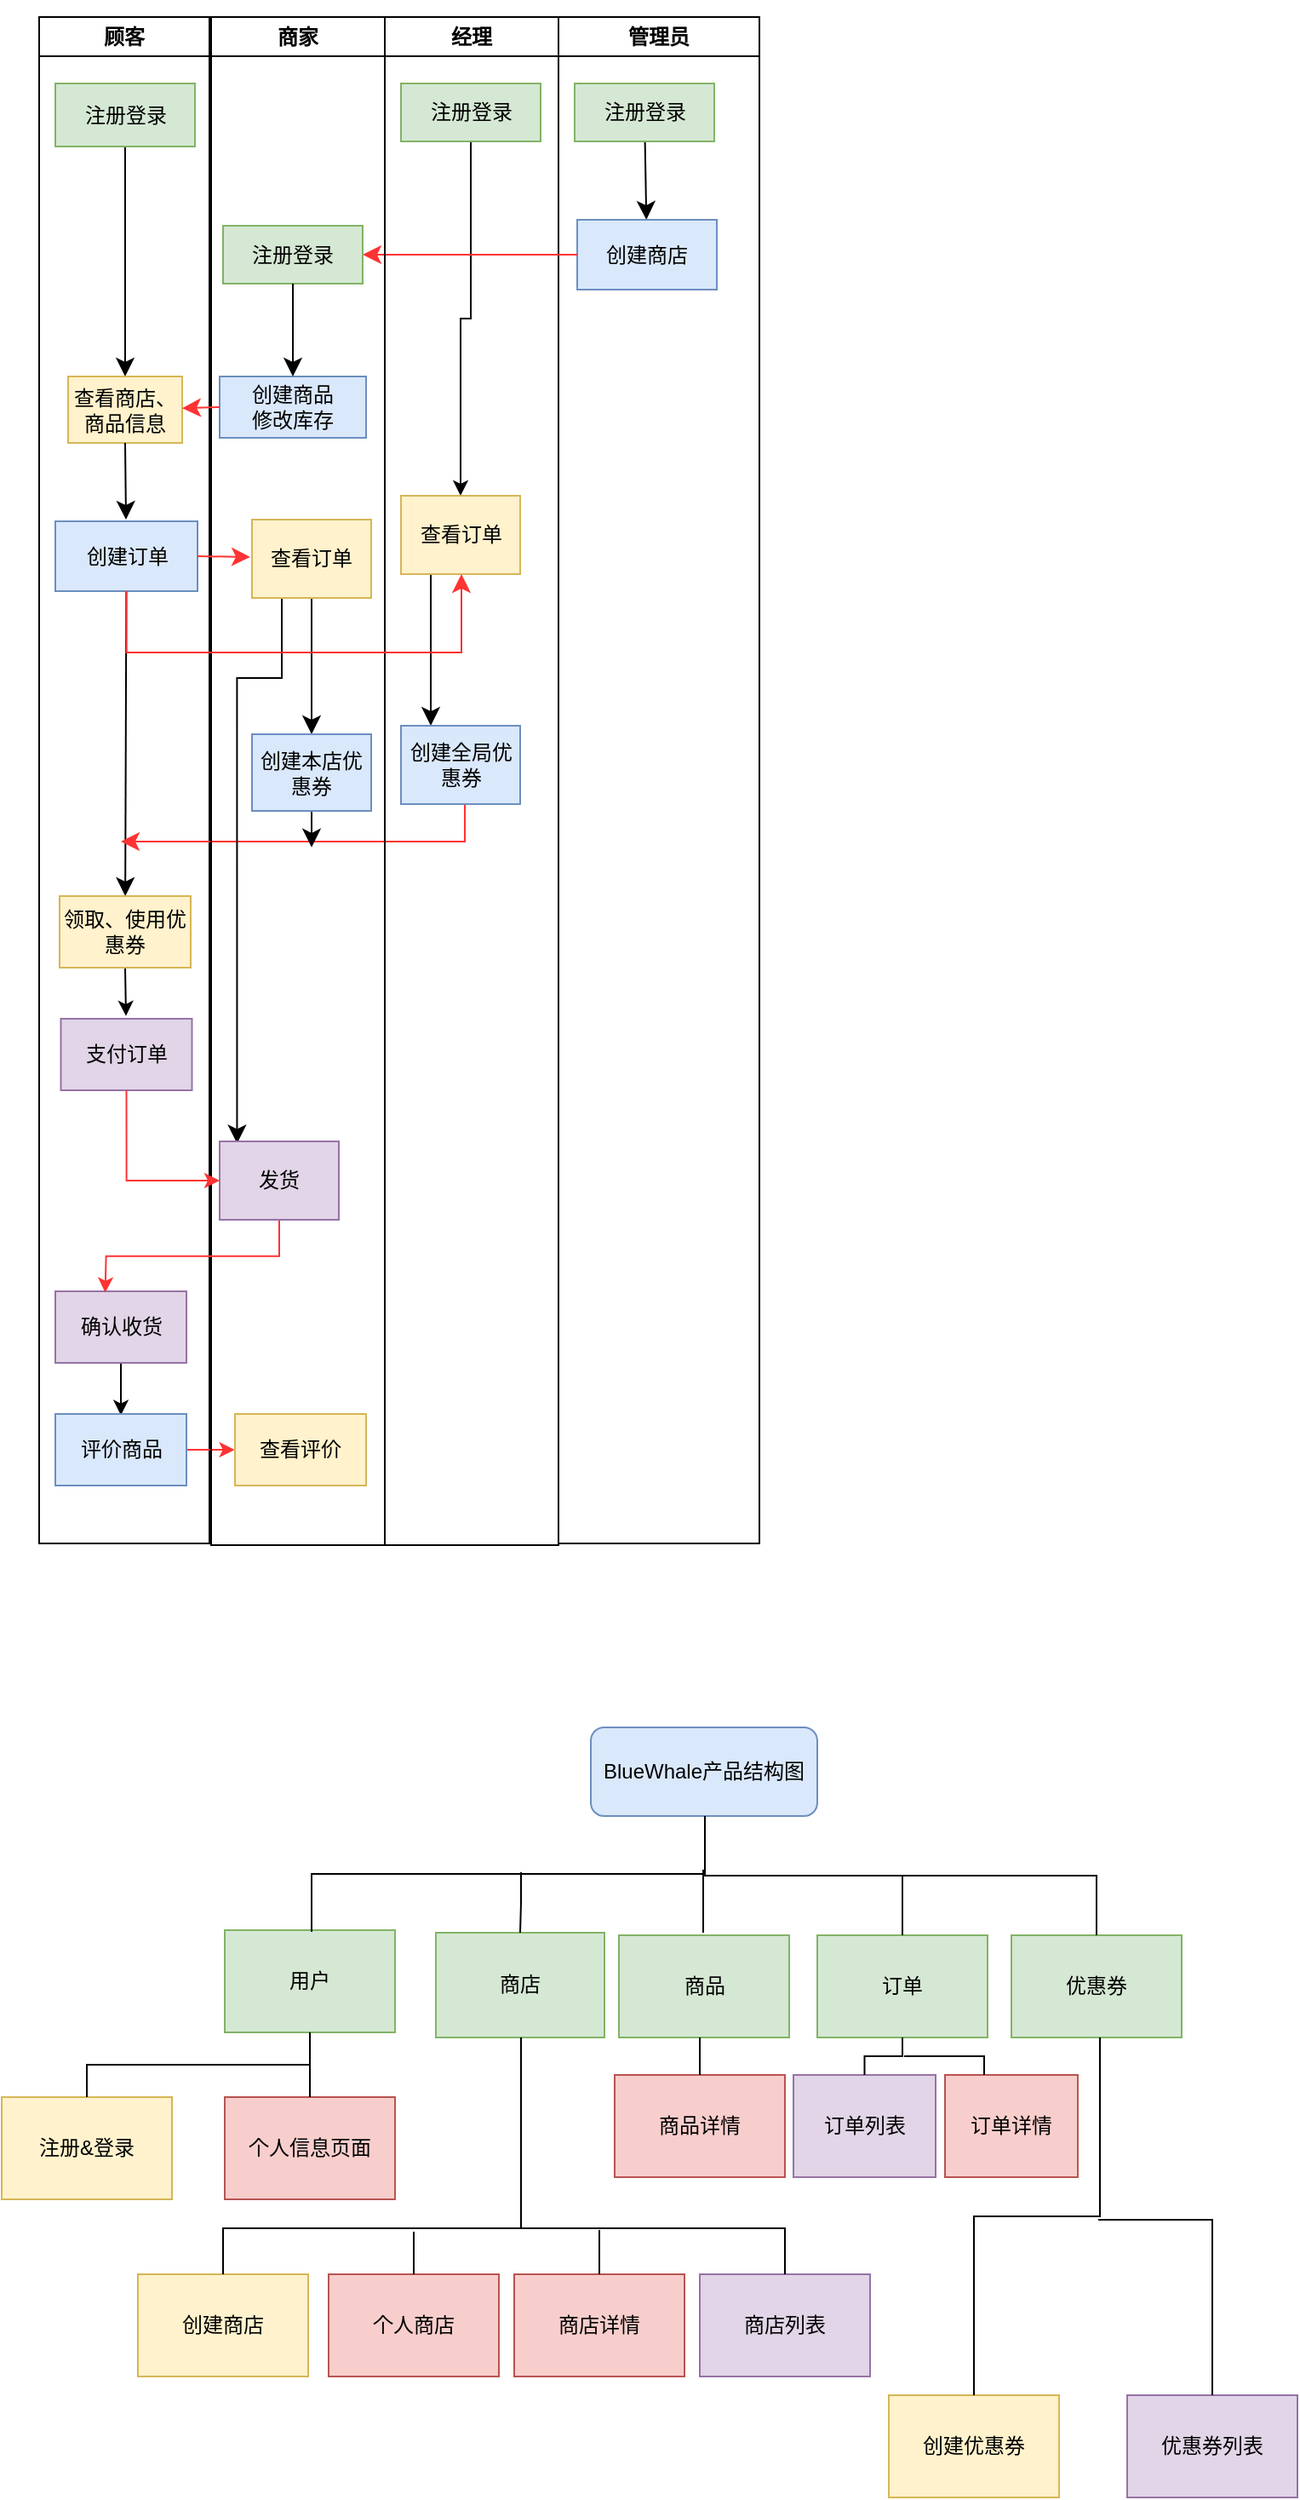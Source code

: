 <mxfile version="24.3.0" type="github">
  <diagram name="第 1 页" id="Z2feuIrGMQaKYotuqINe">
    <mxGraphModel dx="1402" dy="935" grid="0" gridSize="10" guides="1" tooltips="1" connect="1" arrows="1" fold="1" page="0" pageScale="1" pageWidth="827" pageHeight="1169" math="0" shadow="0">
      <root>
        <mxCell id="0" />
        <mxCell id="1" parent="0" />
        <mxCell id="YAOU13rI1jtthDPteihQ-1" value="顾客" style="swimlane;whiteSpace=wrap;html=1;" parent="1" vertex="1">
          <mxGeometry x="-303" y="-278" width="100" height="896" as="geometry" />
        </mxCell>
        <mxCell id="YAOU13rI1jtthDPteihQ-42" value="" style="edgeStyle=none;curved=1;rounded=0;orthogonalLoop=1;jettySize=auto;html=1;fontSize=12;startSize=8;endSize=8;" parent="YAOU13rI1jtthDPteihQ-1" source="YAOU13rI1jtthDPteihQ-11" target="YAOU13rI1jtthDPteihQ-41" edge="1">
          <mxGeometry relative="1" as="geometry" />
        </mxCell>
        <mxCell id="YAOU13rI1jtthDPteihQ-11" value="注册登录" style="rounded=0;whiteSpace=wrap;html=1;fillColor=#d5e8d4;strokeColor=#82b366;" parent="YAOU13rI1jtthDPteihQ-1" vertex="1">
          <mxGeometry x="9.5" y="39" width="82" height="37" as="geometry" />
        </mxCell>
        <mxCell id="YAOU13rI1jtthDPteihQ-41" value="查看商店、商品信息" style="rounded=0;whiteSpace=wrap;html=1;fillColor=#fff2cc;strokeColor=#d6b656;" parent="YAOU13rI1jtthDPteihQ-1" vertex="1">
          <mxGeometry x="17" y="211" width="67" height="39" as="geometry" />
        </mxCell>
        <mxCell id="YAOU13rI1jtthDPteihQ-68" value="" style="edgeStyle=none;curved=1;rounded=0;orthogonalLoop=1;jettySize=auto;html=1;fontSize=12;startSize=8;endSize=8;" parent="YAOU13rI1jtthDPteihQ-1" source="YAOU13rI1jtthDPteihQ-46" target="YAOU13rI1jtthDPteihQ-67" edge="1">
          <mxGeometry relative="1" as="geometry" />
        </mxCell>
        <mxCell id="YAOU13rI1jtthDPteihQ-46" value="创建订单" style="rounded=0;whiteSpace=wrap;html=1;fillColor=#dae8fc;strokeColor=#6c8ebf;" parent="YAOU13rI1jtthDPteihQ-1" vertex="1">
          <mxGeometry x="9.5" y="296" width="83.5" height="41" as="geometry" />
        </mxCell>
        <mxCell id="d0WVinOz0NllohWS_fRl-2" style="edgeStyle=orthogonalEdgeStyle;rounded=0;orthogonalLoop=1;jettySize=auto;html=1;exitX=0.5;exitY=1;exitDx=0;exitDy=0;" edge="1" parent="YAOU13rI1jtthDPteihQ-1" source="YAOU13rI1jtthDPteihQ-67">
          <mxGeometry relative="1" as="geometry">
            <mxPoint x="51" y="586.4" as="targetPoint" />
          </mxGeometry>
        </mxCell>
        <mxCell id="YAOU13rI1jtthDPteihQ-67" value="领取、使用优惠券" style="whiteSpace=wrap;html=1;rounded=0;fillColor=#fff2cc;strokeColor=#d6b656;" parent="YAOU13rI1jtthDPteihQ-1" vertex="1">
          <mxGeometry x="12" y="516" width="77" height="42" as="geometry" />
        </mxCell>
        <mxCell id="d0WVinOz0NllohWS_fRl-11" value="支付订单" style="whiteSpace=wrap;html=1;rounded=0;fillColor=#e1d5e7;strokeColor=#9673a6;" vertex="1" parent="YAOU13rI1jtthDPteihQ-1">
          <mxGeometry x="12.75" y="588" width="77" height="42" as="geometry" />
        </mxCell>
        <mxCell id="d0WVinOz0NllohWS_fRl-17" style="edgeStyle=orthogonalEdgeStyle;rounded=0;orthogonalLoop=1;jettySize=auto;html=1;exitX=0.5;exitY=1;exitDx=0;exitDy=0;" edge="1" parent="YAOU13rI1jtthDPteihQ-1" source="d0WVinOz0NllohWS_fRl-16">
          <mxGeometry relative="1" as="geometry">
            <mxPoint x="48" y="820.8" as="targetPoint" />
          </mxGeometry>
        </mxCell>
        <mxCell id="d0WVinOz0NllohWS_fRl-16" value="确认收货" style="whiteSpace=wrap;html=1;rounded=0;fillColor=#e1d5e7;strokeColor=#9673a6;" vertex="1" parent="YAOU13rI1jtthDPteihQ-1">
          <mxGeometry x="9.5" y="748" width="77" height="42" as="geometry" />
        </mxCell>
        <mxCell id="d0WVinOz0NllohWS_fRl-33" style="edgeStyle=orthogonalEdgeStyle;rounded=0;orthogonalLoop=1;jettySize=auto;html=1;exitX=1;exitY=0.5;exitDx=0;exitDy=0;strokeColor=#FF3333;" edge="1" parent="YAOU13rI1jtthDPteihQ-1" source="d0WVinOz0NllohWS_fRl-29">
          <mxGeometry relative="1" as="geometry">
            <mxPoint x="114.8" y="841" as="targetPoint" />
          </mxGeometry>
        </mxCell>
        <mxCell id="d0WVinOz0NllohWS_fRl-29" value="评价商品" style="whiteSpace=wrap;html=1;rounded=0;fillColor=#dae8fc;strokeColor=#6c8ebf;" vertex="1" parent="YAOU13rI1jtthDPteihQ-1">
          <mxGeometry x="9.5" y="820" width="77" height="42" as="geometry" />
        </mxCell>
        <mxCell id="YAOU13rI1jtthDPteihQ-5" value="经理" style="swimlane;whiteSpace=wrap;html=1;" parent="1" vertex="1">
          <mxGeometry x="-100" y="-278" width="102" height="897" as="geometry" />
        </mxCell>
        <mxCell id="d0WVinOz0NllohWS_fRl-35" style="edgeStyle=orthogonalEdgeStyle;rounded=0;orthogonalLoop=1;jettySize=auto;html=1;exitX=0.5;exitY=1;exitDx=0;exitDy=0;entryX=0.5;entryY=0;entryDx=0;entryDy=0;" edge="1" parent="YAOU13rI1jtthDPteihQ-5" source="YAOU13rI1jtthDPteihQ-13" target="YAOU13rI1jtthDPteihQ-52">
          <mxGeometry relative="1" as="geometry" />
        </mxCell>
        <mxCell id="YAOU13rI1jtthDPteihQ-13" value="注册登录" style="rounded=0;whiteSpace=wrap;html=1;fillColor=#d5e8d4;strokeColor=#82b366;" parent="YAOU13rI1jtthDPteihQ-5" vertex="1">
          <mxGeometry x="9.5" y="39" width="82" height="34" as="geometry" />
        </mxCell>
        <mxCell id="YAOU13rI1jtthDPteihQ-61" style="edgeStyle=none;curved=1;rounded=0;orthogonalLoop=1;jettySize=auto;html=1;exitX=0.25;exitY=1;exitDx=0;exitDy=0;fontSize=12;startSize=8;endSize=8;entryX=0.25;entryY=0;entryDx=0;entryDy=0;" parent="YAOU13rI1jtthDPteihQ-5" source="YAOU13rI1jtthDPteihQ-52" target="YAOU13rI1jtthDPteihQ-62" edge="1">
          <mxGeometry relative="1" as="geometry">
            <mxPoint x="27" y="433.0" as="targetPoint" />
          </mxGeometry>
        </mxCell>
        <mxCell id="YAOU13rI1jtthDPteihQ-52" value="查看订单" style="rounded=0;whiteSpace=wrap;html=1;fillColor=#fff2cc;strokeColor=#d6b656;" parent="YAOU13rI1jtthDPteihQ-5" vertex="1">
          <mxGeometry x="9.5" y="281" width="70" height="46" as="geometry" />
        </mxCell>
        <mxCell id="YAOU13rI1jtthDPteihQ-71" style="edgeStyle=orthogonalEdgeStyle;rounded=0;orthogonalLoop=1;jettySize=auto;html=1;exitX=0.5;exitY=1;exitDx=0;exitDy=0;fontSize=12;startSize=8;endSize=8;strokeColor=#FF3333;" parent="YAOU13rI1jtthDPteihQ-5" source="YAOU13rI1jtthDPteihQ-62" edge="1">
          <mxGeometry relative="1" as="geometry">
            <mxPoint x="-155" y="484" as="targetPoint" />
            <Array as="points">
              <mxPoint x="47" y="462" />
              <mxPoint x="47" y="484" />
            </Array>
          </mxGeometry>
        </mxCell>
        <mxCell id="YAOU13rI1jtthDPteihQ-62" value="创建全局优惠券" style="rounded=0;whiteSpace=wrap;html=1;fillColor=#dae8fc;strokeColor=#6c8ebf;" parent="YAOU13rI1jtthDPteihQ-5" vertex="1">
          <mxGeometry x="9.5" y="416" width="70" height="46" as="geometry" />
        </mxCell>
        <mxCell id="YAOU13rI1jtthDPteihQ-6" value="管理员" style="swimlane;whiteSpace=wrap;html=1;" parent="1" vertex="1">
          <mxGeometry x="2" y="-278" width="118" height="896" as="geometry" />
        </mxCell>
        <mxCell id="YAOU13rI1jtthDPteihQ-17" value="" style="edgeStyle=none;curved=1;rounded=0;orthogonalLoop=1;jettySize=auto;html=1;fontSize=12;startSize=8;endSize=8;" parent="YAOU13rI1jtthDPteihQ-6" source="YAOU13rI1jtthDPteihQ-14" target="YAOU13rI1jtthDPteihQ-16" edge="1">
          <mxGeometry relative="1" as="geometry" />
        </mxCell>
        <mxCell id="YAOU13rI1jtthDPteihQ-14" value="注册登录" style="rounded=0;whiteSpace=wrap;html=1;fillColor=#d5e8d4;strokeColor=#82b366;" parent="YAOU13rI1jtthDPteihQ-6" vertex="1">
          <mxGeometry x="9.5" y="39" width="82" height="34" as="geometry" />
        </mxCell>
        <mxCell id="YAOU13rI1jtthDPteihQ-16" value="创建商店" style="whiteSpace=wrap;html=1;fillColor=#dae8fc;strokeColor=#6c8ebf;rounded=0;" parent="YAOU13rI1jtthDPteihQ-6" vertex="1">
          <mxGeometry x="11" y="119" width="82" height="41" as="geometry" />
        </mxCell>
        <mxCell id="YAOU13rI1jtthDPteihQ-18" value="" style="edgeStyle=none;curved=1;rounded=0;orthogonalLoop=1;jettySize=auto;html=1;fontSize=12;startSize=8;endSize=8;strokeColor=#FF3333;" parent="1" source="YAOU13rI1jtthDPteihQ-16" target="YAOU13rI1jtthDPteihQ-12" edge="1">
          <mxGeometry relative="1" as="geometry" />
        </mxCell>
        <mxCell id="YAOU13rI1jtthDPteihQ-33" style="edgeStyle=none;curved=1;rounded=0;orthogonalLoop=1;jettySize=auto;html=1;exitX=0.75;exitY=0;exitDx=0;exitDy=0;fontSize=12;startSize=8;endSize=8;" parent="1" source="YAOU13rI1jtthDPteihQ-1" target="YAOU13rI1jtthDPteihQ-1" edge="1">
          <mxGeometry relative="1" as="geometry" />
        </mxCell>
        <mxCell id="YAOU13rI1jtthDPteihQ-4" value="商家" style="swimlane;whiteSpace=wrap;html=1;" parent="1" vertex="1">
          <mxGeometry x="-202" y="-278" width="102" height="897" as="geometry" />
        </mxCell>
        <mxCell id="YAOU13rI1jtthDPteihQ-12" value="注册登录" style="rounded=0;whiteSpace=wrap;html=1;fillColor=#d5e8d4;strokeColor=#82b366;" parent="YAOU13rI1jtthDPteihQ-4" vertex="1">
          <mxGeometry x="7" y="122.5" width="82" height="34" as="geometry" />
        </mxCell>
        <mxCell id="YAOU13rI1jtthDPteihQ-28" value="创建商品&lt;div&gt;&lt;span style=&quot;background-color: initial;&quot;&gt;修改库存&lt;/span&gt;&lt;br&gt;&lt;/div&gt;" style="rounded=0;whiteSpace=wrap;html=1;fillColor=#dae8fc;strokeColor=#6c8ebf;" parent="YAOU13rI1jtthDPteihQ-4" vertex="1">
          <mxGeometry x="5" y="211" width="86" height="36" as="geometry" />
        </mxCell>
        <mxCell id="YAOU13rI1jtthDPteihQ-27" value="" style="endArrow=classic;html=1;rounded=0;fontSize=12;startSize=8;endSize=8;curved=1;exitX=0.5;exitY=1;exitDx=0;exitDy=0;" parent="YAOU13rI1jtthDPteihQ-4" source="YAOU13rI1jtthDPteihQ-12" target="YAOU13rI1jtthDPteihQ-28" edge="1">
          <mxGeometry width="50" height="50" relative="1" as="geometry">
            <mxPoint x="74" y="134" as="sourcePoint" />
            <mxPoint x="48" y="190" as="targetPoint" />
          </mxGeometry>
        </mxCell>
        <mxCell id="YAOU13rI1jtthDPteihQ-60" value="" style="edgeStyle=none;curved=1;rounded=0;orthogonalLoop=1;jettySize=auto;html=1;fontSize=12;startSize=8;endSize=8;" parent="YAOU13rI1jtthDPteihQ-4" source="YAOU13rI1jtthDPteihQ-50" target="YAOU13rI1jtthDPteihQ-59" edge="1">
          <mxGeometry relative="1" as="geometry" />
        </mxCell>
        <mxCell id="YAOU13rI1jtthDPteihQ-65" style="edgeStyle=orthogonalEdgeStyle;rounded=0;orthogonalLoop=1;jettySize=auto;html=1;exitX=0.25;exitY=1;exitDx=0;exitDy=0;fontSize=12;startSize=8;endSize=8;entryX=0.146;entryY=0.026;entryDx=0;entryDy=0;entryPerimeter=0;" parent="YAOU13rI1jtthDPteihQ-4" source="YAOU13rI1jtthDPteihQ-50" target="YAOU13rI1jtthDPteihQ-66" edge="1">
          <mxGeometry relative="1" as="geometry">
            <mxPoint x="15" y="524" as="targetPoint" />
            <Array as="points">
              <mxPoint x="42" y="388" />
              <mxPoint x="15" y="388" />
            </Array>
          </mxGeometry>
        </mxCell>
        <mxCell id="YAOU13rI1jtthDPteihQ-50" value="查看订单" style="rounded=0;whiteSpace=wrap;html=1;fillColor=#fff2cc;strokeColor=#d6b656;" parent="YAOU13rI1jtthDPteihQ-4" vertex="1">
          <mxGeometry x="24" y="295" width="70" height="46" as="geometry" />
        </mxCell>
        <mxCell id="YAOU13rI1jtthDPteihQ-73" style="edgeStyle=none;curved=1;rounded=0;orthogonalLoop=1;jettySize=auto;html=1;exitX=0.5;exitY=1;exitDx=0;exitDy=0;fontSize=12;startSize=8;endSize=8;" parent="YAOU13rI1jtthDPteihQ-4" source="YAOU13rI1jtthDPteihQ-59" edge="1">
          <mxGeometry relative="1" as="geometry">
            <mxPoint x="59" y="487.4" as="targetPoint" />
          </mxGeometry>
        </mxCell>
        <mxCell id="YAOU13rI1jtthDPteihQ-59" value="创建本店优惠券" style="rounded=0;whiteSpace=wrap;html=1;fillColor=#dae8fc;strokeColor=#6c8ebf;" parent="YAOU13rI1jtthDPteihQ-4" vertex="1">
          <mxGeometry x="24" y="421" width="70" height="45" as="geometry" />
        </mxCell>
        <mxCell id="d0WVinOz0NllohWS_fRl-15" style="edgeStyle=orthogonalEdgeStyle;rounded=0;orthogonalLoop=1;jettySize=auto;html=1;exitX=0.5;exitY=1;exitDx=0;exitDy=0;strokeColor=#FF3333;" edge="1" parent="YAOU13rI1jtthDPteihQ-4" source="YAOU13rI1jtthDPteihQ-66">
          <mxGeometry relative="1" as="geometry">
            <mxPoint x="-62.2" y="748.8" as="targetPoint" />
          </mxGeometry>
        </mxCell>
        <mxCell id="YAOU13rI1jtthDPteihQ-66" value="发货" style="rounded=0;whiteSpace=wrap;html=1;fillColor=#e1d5e7;strokeColor=#9673a6;" parent="YAOU13rI1jtthDPteihQ-4" vertex="1">
          <mxGeometry x="5" y="660" width="70" height="46" as="geometry" />
        </mxCell>
        <mxCell id="d0WVinOz0NllohWS_fRl-34" value="查看评价" style="whiteSpace=wrap;html=1;rounded=0;fillColor=#fff2cc;strokeColor=#d6b656;" vertex="1" parent="YAOU13rI1jtthDPteihQ-4">
          <mxGeometry x="14" y="820" width="77" height="42" as="geometry" />
        </mxCell>
        <mxCell id="YAOU13rI1jtthDPteihQ-40" value="" style="endArrow=classic;html=1;rounded=0;fontSize=12;startSize=8;endSize=8;curved=1;exitX=0;exitY=0.5;exitDx=0;exitDy=0;strokeColor=#FF3333;" parent="1" source="YAOU13rI1jtthDPteihQ-28" target="YAOU13rI1jtthDPteihQ-41" edge="1">
          <mxGeometry width="50" height="50" relative="1" as="geometry">
            <mxPoint x="65" y="-51" as="sourcePoint" />
            <mxPoint x="-232" y="-49" as="targetPoint" />
          </mxGeometry>
        </mxCell>
        <mxCell id="YAOU13rI1jtthDPteihQ-45" value="" style="endArrow=classic;html=1;rounded=0;fontSize=12;startSize=8;endSize=8;curved=1;exitX=0.5;exitY=1;exitDx=0;exitDy=0;" parent="1" source="YAOU13rI1jtthDPteihQ-41" edge="1">
          <mxGeometry width="50" height="50" relative="1" as="geometry">
            <mxPoint x="-11" y="39" as="sourcePoint" />
            <mxPoint x="-252" y="17" as="targetPoint" />
          </mxGeometry>
        </mxCell>
        <mxCell id="YAOU13rI1jtthDPteihQ-49" value="" style="endArrow=classic;html=1;rounded=0;fontSize=12;startSize=8;endSize=8;curved=1;exitX=1;exitY=0.5;exitDx=0;exitDy=0;strokeColor=#FF3333;" parent="1" source="YAOU13rI1jtthDPteihQ-46" edge="1">
          <mxGeometry width="50" height="50" relative="1" as="geometry">
            <mxPoint x="-11" y="39" as="sourcePoint" />
            <mxPoint x="-179" y="39" as="targetPoint" />
          </mxGeometry>
        </mxCell>
        <mxCell id="YAOU13rI1jtthDPteihQ-51" value="" style="endArrow=classic;html=1;rounded=0;fontSize=12;startSize=8;endSize=8;exitX=0.5;exitY=1;exitDx=0;exitDy=0;strokeColor=#FF3333;edgeStyle=orthogonalEdgeStyle;" parent="1" source="YAOU13rI1jtthDPteihQ-46" edge="1">
          <mxGeometry width="50" height="50" relative="1" as="geometry">
            <mxPoint x="-11" y="39" as="sourcePoint" />
            <mxPoint x="-55" y="49" as="targetPoint" />
            <Array as="points">
              <mxPoint x="-252" y="95" />
              <mxPoint x="-55" y="95" />
            </Array>
          </mxGeometry>
        </mxCell>
        <mxCell id="d0WVinOz0NllohWS_fRl-13" style="edgeStyle=orthogonalEdgeStyle;rounded=0;orthogonalLoop=1;jettySize=auto;html=1;exitX=0.5;exitY=1;exitDx=0;exitDy=0;entryX=0;entryY=0.5;entryDx=0;entryDy=0;strokeColor=#FF3333;" edge="1" parent="1" source="d0WVinOz0NllohWS_fRl-11" target="YAOU13rI1jtthDPteihQ-66">
          <mxGeometry relative="1" as="geometry" />
        </mxCell>
        <mxCell id="d0WVinOz0NllohWS_fRl-39" value="BlueWhale产品结构图" style="rounded=1;whiteSpace=wrap;html=1;fillColor=#dae8fc;strokeColor=#6c8ebf;" vertex="1" parent="1">
          <mxGeometry x="21" y="726" width="133" height="52" as="geometry" />
        </mxCell>
        <mxCell id="d0WVinOz0NllohWS_fRl-40" value="优惠券" style="whiteSpace=wrap;html=1;align=center;verticalAlign=middle;treeFolding=1;treeMoving=1;newEdgeStyle={&quot;edgeStyle&quot;:&quot;elbowEdgeStyle&quot;,&quot;startArrow&quot;:&quot;none&quot;,&quot;endArrow&quot;:&quot;none&quot;};fillColor=#d5e8d4;strokeColor=#82b366;" vertex="1" parent="1">
          <mxGeometry x="268" y="848" width="100" height="60" as="geometry" />
        </mxCell>
        <mxCell id="d0WVinOz0NllohWS_fRl-41" value="" style="edgeStyle=elbowEdgeStyle;elbow=vertical;sourcePerimeterSpacing=0;targetPerimeterSpacing=0;startArrow=none;endArrow=none;rounded=0;curved=0;" edge="1" target="d0WVinOz0NllohWS_fRl-40" parent="1">
          <mxGeometry relative="1" as="geometry">
            <mxPoint x="88" y="778" as="sourcePoint" />
          </mxGeometry>
        </mxCell>
        <mxCell id="d0WVinOz0NllohWS_fRl-42" value="订单" style="whiteSpace=wrap;html=1;align=center;verticalAlign=middle;treeFolding=1;treeMoving=1;newEdgeStyle={&quot;edgeStyle&quot;:&quot;elbowEdgeStyle&quot;,&quot;startArrow&quot;:&quot;none&quot;,&quot;endArrow&quot;:&quot;none&quot;};fillColor=#d5e8d4;strokeColor=#82b366;" vertex="1" parent="1">
          <mxGeometry x="154" y="848" width="100" height="60" as="geometry" />
        </mxCell>
        <mxCell id="d0WVinOz0NllohWS_fRl-43" value="" style="edgeStyle=elbowEdgeStyle;elbow=vertical;sourcePerimeterSpacing=0;targetPerimeterSpacing=0;startArrow=none;endArrow=none;rounded=0;curved=0;" edge="1" target="d0WVinOz0NllohWS_fRl-42" parent="1">
          <mxGeometry relative="1" as="geometry">
            <mxPoint x="204" y="813" as="sourcePoint" />
          </mxGeometry>
        </mxCell>
        <mxCell id="d0WVinOz0NllohWS_fRl-44" value="用户" style="whiteSpace=wrap;html=1;align=center;verticalAlign=middle;treeFolding=1;treeMoving=1;newEdgeStyle={&quot;edgeStyle&quot;:&quot;elbowEdgeStyle&quot;,&quot;startArrow&quot;:&quot;none&quot;,&quot;endArrow&quot;:&quot;none&quot;};fillColor=#d5e8d4;strokeColor=#82b366;" vertex="1" parent="1">
          <mxGeometry x="-194" y="845" width="100" height="60" as="geometry" />
        </mxCell>
        <mxCell id="d0WVinOz0NllohWS_fRl-45" value="" style="edgeStyle=elbowEdgeStyle;elbow=vertical;sourcePerimeterSpacing=0;targetPerimeterSpacing=0;startArrow=none;endArrow=none;rounded=0;curved=0;" edge="1" parent="1">
          <mxGeometry relative="1" as="geometry">
            <mxPoint x="88" y="790" as="sourcePoint" />
            <mxPoint x="-143" y="846" as="targetPoint" />
            <Array as="points">
              <mxPoint x="-26" y="812" />
            </Array>
          </mxGeometry>
        </mxCell>
        <mxCell id="d0WVinOz0NllohWS_fRl-46" value="商店" style="whiteSpace=wrap;html=1;align=center;verticalAlign=middle;treeFolding=1;treeMoving=1;newEdgeStyle={&quot;edgeStyle&quot;:&quot;elbowEdgeStyle&quot;,&quot;startArrow&quot;:&quot;none&quot;,&quot;endArrow&quot;:&quot;none&quot;};fillColor=#d5e8d4;strokeColor=#82b366;" vertex="1" parent="1">
          <mxGeometry x="-70" y="846.5" width="99" height="61.5" as="geometry" />
        </mxCell>
        <mxCell id="d0WVinOz0NllohWS_fRl-47" value="" style="edgeStyle=elbowEdgeStyle;elbow=vertical;sourcePerimeterSpacing=0;targetPerimeterSpacing=0;startArrow=none;endArrow=none;rounded=0;curved=0;" edge="1" target="d0WVinOz0NllohWS_fRl-46" parent="1">
          <mxGeometry relative="1" as="geometry">
            <mxPoint x="-20" y="811" as="sourcePoint" />
          </mxGeometry>
        </mxCell>
        <mxCell id="d0WVinOz0NllohWS_fRl-48" value="商品" style="whiteSpace=wrap;html=1;align=center;verticalAlign=middle;treeFolding=1;treeMoving=1;newEdgeStyle={&quot;edgeStyle&quot;:&quot;elbowEdgeStyle&quot;,&quot;startArrow&quot;:&quot;none&quot;,&quot;endArrow&quot;:&quot;none&quot;};fillColor=#d5e8d4;strokeColor=#82b366;" vertex="1" parent="1">
          <mxGeometry x="37.5" y="848" width="100" height="60" as="geometry" />
        </mxCell>
        <mxCell id="d0WVinOz0NllohWS_fRl-49" value="" style="edgeStyle=elbowEdgeStyle;elbow=vertical;sourcePerimeterSpacing=0;targetPerimeterSpacing=0;startArrow=none;endArrow=none;rounded=0;curved=0;" edge="1" parent="1">
          <mxGeometry relative="1" as="geometry">
            <mxPoint x="87" y="809.5" as="sourcePoint" />
            <mxPoint x="87" y="846.5" as="targetPoint" />
            <Array as="points">
              <mxPoint x="87" y="838.5" />
            </Array>
          </mxGeometry>
        </mxCell>
        <mxCell id="d0WVinOz0NllohWS_fRl-51" value="注册&amp;amp;登录" style="whiteSpace=wrap;html=1;align=center;verticalAlign=middle;treeFolding=1;treeMoving=1;newEdgeStyle={&quot;edgeStyle&quot;:&quot;elbowEdgeStyle&quot;,&quot;startArrow&quot;:&quot;none&quot;,&quot;endArrow&quot;:&quot;none&quot;};fillColor=#fff2cc;strokeColor=#d6b656;" vertex="1" parent="1">
          <mxGeometry x="-325" y="943" width="100" height="60" as="geometry" />
        </mxCell>
        <mxCell id="d0WVinOz0NllohWS_fRl-52" value="" style="edgeStyle=elbowEdgeStyle;elbow=vertical;sourcePerimeterSpacing=0;targetPerimeterSpacing=0;startArrow=none;endArrow=none;rounded=0;curved=0;" edge="1" target="d0WVinOz0NllohWS_fRl-51" parent="1">
          <mxGeometry relative="1" as="geometry">
            <mxPoint x="-144" y="905" as="sourcePoint" />
          </mxGeometry>
        </mxCell>
        <mxCell id="d0WVinOz0NllohWS_fRl-53" value="个人信息页面" style="whiteSpace=wrap;html=1;align=center;verticalAlign=middle;treeFolding=1;treeMoving=1;newEdgeStyle={&quot;edgeStyle&quot;:&quot;elbowEdgeStyle&quot;,&quot;startArrow&quot;:&quot;none&quot;,&quot;endArrow&quot;:&quot;none&quot;};fillColor=#f8cecc;strokeColor=#b85450;" vertex="1" parent="1">
          <mxGeometry x="-194" y="943" width="100" height="60" as="geometry" />
        </mxCell>
        <mxCell id="d0WVinOz0NllohWS_fRl-54" value="" style="edgeStyle=elbowEdgeStyle;elbow=vertical;sourcePerimeterSpacing=0;targetPerimeterSpacing=0;startArrow=none;endArrow=none;rounded=0;curved=0;" edge="1" target="d0WVinOz0NllohWS_fRl-53" parent="1">
          <mxGeometry relative="1" as="geometry">
            <mxPoint x="-144" y="923" as="sourcePoint" />
          </mxGeometry>
        </mxCell>
        <mxCell id="d0WVinOz0NllohWS_fRl-55" value="创建商店" style="whiteSpace=wrap;html=1;align=center;verticalAlign=middle;treeFolding=1;treeMoving=1;newEdgeStyle={&quot;edgeStyle&quot;:&quot;elbowEdgeStyle&quot;,&quot;startArrow&quot;:&quot;none&quot;,&quot;endArrow&quot;:&quot;none&quot;};fillColor=#fff2cc;strokeColor=#d6b656;" vertex="1" parent="1">
          <mxGeometry x="-245" y="1047" width="100" height="60" as="geometry" />
        </mxCell>
        <mxCell id="d0WVinOz0NllohWS_fRl-56" value="" style="edgeStyle=elbowEdgeStyle;elbow=vertical;sourcePerimeterSpacing=0;targetPerimeterSpacing=0;startArrow=none;endArrow=none;rounded=0;curved=0;" edge="1" target="d0WVinOz0NllohWS_fRl-55" parent="1">
          <mxGeometry relative="1" as="geometry">
            <mxPoint x="-20" y="908" as="sourcePoint" />
            <Array as="points">
              <mxPoint x="-80" y="1020" />
            </Array>
          </mxGeometry>
        </mxCell>
        <mxCell id="d0WVinOz0NllohWS_fRl-57" value="个人商店" style="whiteSpace=wrap;html=1;align=center;verticalAlign=middle;treeFolding=1;treeMoving=1;newEdgeStyle={&quot;edgeStyle&quot;:&quot;elbowEdgeStyle&quot;,&quot;startArrow&quot;:&quot;none&quot;,&quot;endArrow&quot;:&quot;none&quot;};fillColor=#f8cecc;strokeColor=#b85450;" vertex="1" parent="1">
          <mxGeometry x="-133" y="1047" width="100" height="60" as="geometry" />
        </mxCell>
        <mxCell id="d0WVinOz0NllohWS_fRl-58" value="" style="edgeStyle=elbowEdgeStyle;elbow=vertical;sourcePerimeterSpacing=0;targetPerimeterSpacing=0;startArrow=none;endArrow=none;rounded=0;curved=0;" edge="1" target="d0WVinOz0NllohWS_fRl-57" parent="1">
          <mxGeometry relative="1" as="geometry">
            <mxPoint x="-83" y="1022" as="sourcePoint" />
          </mxGeometry>
        </mxCell>
        <mxCell id="d0WVinOz0NllohWS_fRl-59" value="商店列表" style="whiteSpace=wrap;html=1;align=center;verticalAlign=middle;treeFolding=1;treeMoving=1;newEdgeStyle={&quot;edgeStyle&quot;:&quot;elbowEdgeStyle&quot;,&quot;startArrow&quot;:&quot;none&quot;,&quot;endArrow&quot;:&quot;none&quot;};fillColor=#e1d5e7;strokeColor=#9673a6;" vertex="1" parent="1">
          <mxGeometry x="85" y="1047" width="100" height="60" as="geometry" />
        </mxCell>
        <mxCell id="d0WVinOz0NllohWS_fRl-60" value="" style="edgeStyle=elbowEdgeStyle;elbow=vertical;sourcePerimeterSpacing=0;targetPerimeterSpacing=0;startArrow=none;endArrow=none;rounded=0;curved=0;" edge="1" target="d0WVinOz0NllohWS_fRl-59" parent="1">
          <mxGeometry relative="1" as="geometry">
            <mxPoint x="-21" y="1020" as="sourcePoint" />
            <Array as="points">
              <mxPoint x="47" y="1020" />
            </Array>
          </mxGeometry>
        </mxCell>
        <mxCell id="d0WVinOz0NllohWS_fRl-61" value="商店详情" style="whiteSpace=wrap;html=1;align=center;verticalAlign=middle;treeFolding=1;treeMoving=1;newEdgeStyle={&quot;edgeStyle&quot;:&quot;elbowEdgeStyle&quot;,&quot;startArrow&quot;:&quot;none&quot;,&quot;endArrow&quot;:&quot;none&quot;};fillColor=#f8cecc;strokeColor=#b85450;" vertex="1" parent="1">
          <mxGeometry x="-24" y="1047" width="100" height="60" as="geometry" />
        </mxCell>
        <mxCell id="d0WVinOz0NllohWS_fRl-62" value="" style="edgeStyle=elbowEdgeStyle;elbow=vertical;sourcePerimeterSpacing=0;targetPerimeterSpacing=0;startArrow=none;endArrow=none;rounded=0;curved=0;" edge="1" target="d0WVinOz0NllohWS_fRl-61" parent="1">
          <mxGeometry relative="1" as="geometry">
            <mxPoint x="26" y="1021" as="sourcePoint" />
          </mxGeometry>
        </mxCell>
        <mxCell id="d0WVinOz0NllohWS_fRl-63" value="商品详情" style="whiteSpace=wrap;html=1;align=center;verticalAlign=middle;treeFolding=1;treeMoving=1;newEdgeStyle={&quot;edgeStyle&quot;:&quot;elbowEdgeStyle&quot;,&quot;startArrow&quot;:&quot;none&quot;,&quot;endArrow&quot;:&quot;none&quot;};fillColor=#f8cecc;strokeColor=#b85450;" vertex="1" parent="1">
          <mxGeometry x="35" y="930" width="100" height="60" as="geometry" />
        </mxCell>
        <mxCell id="d0WVinOz0NllohWS_fRl-64" value="" style="edgeStyle=elbowEdgeStyle;elbow=vertical;sourcePerimeterSpacing=0;targetPerimeterSpacing=0;startArrow=none;endArrow=none;rounded=0;curved=0;" edge="1" target="d0WVinOz0NllohWS_fRl-63" parent="1">
          <mxGeometry relative="1" as="geometry">
            <mxPoint x="85" y="908" as="sourcePoint" />
          </mxGeometry>
        </mxCell>
        <mxCell id="d0WVinOz0NllohWS_fRl-65" value="订单列表" style="whiteSpace=wrap;html=1;align=center;verticalAlign=middle;treeFolding=1;treeMoving=1;newEdgeStyle={&quot;edgeStyle&quot;:&quot;elbowEdgeStyle&quot;,&quot;startArrow&quot;:&quot;none&quot;,&quot;endArrow&quot;:&quot;none&quot;};fillColor=#e1d5e7;strokeColor=#9673a6;" vertex="1" parent="1">
          <mxGeometry x="140" y="930" width="83.5" height="60" as="geometry" />
        </mxCell>
        <mxCell id="d0WVinOz0NllohWS_fRl-66" value="" style="edgeStyle=elbowEdgeStyle;elbow=vertical;sourcePerimeterSpacing=0;targetPerimeterSpacing=0;startArrow=none;endArrow=none;rounded=0;curved=0;" edge="1" target="d0WVinOz0NllohWS_fRl-65" parent="1">
          <mxGeometry relative="1" as="geometry">
            <mxPoint x="204" y="908" as="sourcePoint" />
          </mxGeometry>
        </mxCell>
        <mxCell id="d0WVinOz0NllohWS_fRl-69" value="订单详情" style="whiteSpace=wrap;html=1;align=center;verticalAlign=middle;treeFolding=1;treeMoving=1;newEdgeStyle={&quot;edgeStyle&quot;:&quot;elbowEdgeStyle&quot;,&quot;startArrow&quot;:&quot;none&quot;,&quot;endArrow&quot;:&quot;none&quot;};fillColor=#f8cecc;strokeColor=#b85450;" vertex="1" parent="1">
          <mxGeometry x="229" y="930" width="78" height="60" as="geometry" />
        </mxCell>
        <mxCell id="d0WVinOz0NllohWS_fRl-70" value="" style="edgeStyle=elbowEdgeStyle;elbow=vertical;sourcePerimeterSpacing=0;targetPerimeterSpacing=0;startArrow=none;endArrow=none;rounded=0;curved=0;" edge="1" target="d0WVinOz0NllohWS_fRl-69" parent="1">
          <mxGeometry relative="1" as="geometry">
            <mxPoint x="205" y="919" as="sourcePoint" />
            <Array as="points">
              <mxPoint x="252" y="919" />
            </Array>
          </mxGeometry>
        </mxCell>
        <mxCell id="d0WVinOz0NllohWS_fRl-71" value="创建优惠券" style="whiteSpace=wrap;html=1;align=center;verticalAlign=middle;treeFolding=1;treeMoving=1;newEdgeStyle={&quot;edgeStyle&quot;:&quot;elbowEdgeStyle&quot;,&quot;startArrow&quot;:&quot;none&quot;,&quot;endArrow&quot;:&quot;none&quot;};fillColor=#fff2cc;strokeColor=#d6b656;" vertex="1" parent="1">
          <mxGeometry x="196" y="1118" width="100" height="60" as="geometry" />
        </mxCell>
        <mxCell id="d0WVinOz0NllohWS_fRl-72" value="" style="edgeStyle=elbowEdgeStyle;elbow=vertical;sourcePerimeterSpacing=0;targetPerimeterSpacing=0;startArrow=none;endArrow=none;rounded=0;curved=0;" edge="1" target="d0WVinOz0NllohWS_fRl-71" parent="1">
          <mxGeometry relative="1" as="geometry">
            <mxPoint x="320" y="908" as="sourcePoint" />
          </mxGeometry>
        </mxCell>
        <mxCell id="d0WVinOz0NllohWS_fRl-73" value="优惠券列表" style="whiteSpace=wrap;html=1;align=center;verticalAlign=middle;treeFolding=1;treeMoving=1;newEdgeStyle={&quot;edgeStyle&quot;:&quot;elbowEdgeStyle&quot;,&quot;startArrow&quot;:&quot;none&quot;,&quot;endArrow&quot;:&quot;none&quot;};fillColor=#e1d5e7;strokeColor=#9673a6;" vertex="1" parent="1">
          <mxGeometry x="336" y="1118" width="100" height="60" as="geometry" />
        </mxCell>
        <mxCell id="d0WVinOz0NllohWS_fRl-74" value="" style="edgeStyle=elbowEdgeStyle;elbow=vertical;sourcePerimeterSpacing=0;targetPerimeterSpacing=0;startArrow=none;endArrow=none;rounded=0;curved=0;entryX=0.5;entryY=0;entryDx=0;entryDy=0;" edge="1" target="d0WVinOz0NllohWS_fRl-73" parent="1">
          <mxGeometry relative="1" as="geometry">
            <mxPoint x="319" y="1015" as="sourcePoint" />
            <mxPoint x="389" y="1136" as="targetPoint" />
            <Array as="points">
              <mxPoint x="366" y="1015" />
            </Array>
          </mxGeometry>
        </mxCell>
      </root>
    </mxGraphModel>
  </diagram>
</mxfile>
